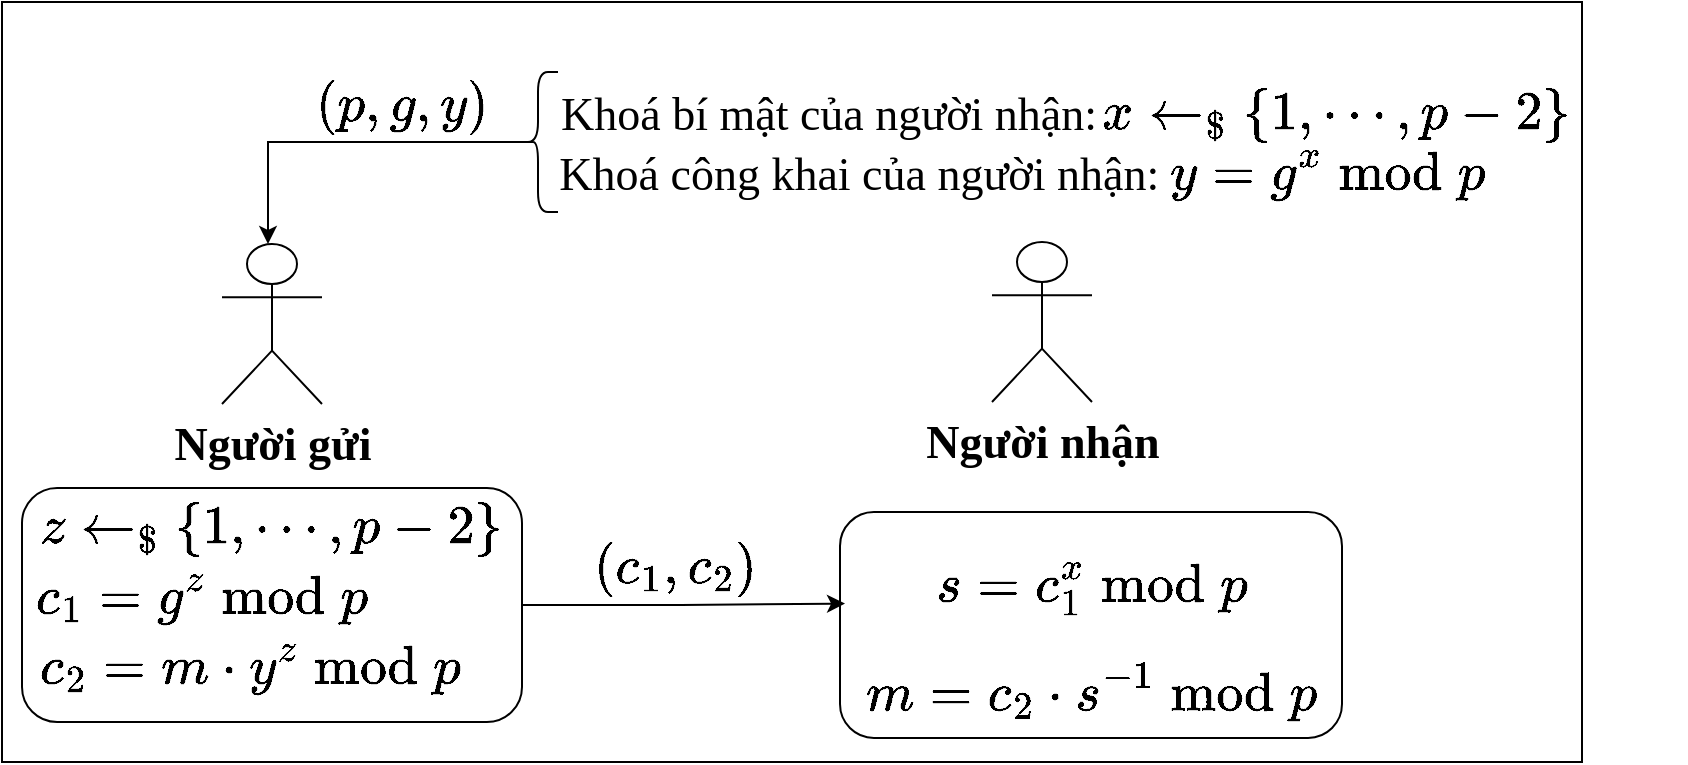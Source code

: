 <mxfile version="28.1.1">
  <diagram name="Page-1" id="QSrvdx83Vr1VwmNzBK8h">
    <mxGraphModel dx="1426" dy="832" grid="1" gridSize="10" guides="1" tooltips="1" connect="1" arrows="1" fold="1" page="1" pageScale="1" pageWidth="827" pageHeight="1169" math="1" shadow="0">
      <root>
        <mxCell id="0" />
        <mxCell id="1" parent="0" />
        <mxCell id="OC3_dLONtuSQOPXul3dN-1" value="" style="rounded=0;whiteSpace=wrap;html=1;" parent="1" vertex="1">
          <mxGeometry x="24" y="20" width="790" height="380" as="geometry" />
        </mxCell>
        <mxCell id="OC3_dLONtuSQOPXul3dN-2" value="&lt;b&gt;&lt;font face=&quot;Times New Roman&quot; style=&quot;font-size: 23px;&quot;&gt;Người gửi&lt;/font&gt;&lt;/b&gt;" style="shape=umlActor;verticalLabelPosition=bottom;verticalAlign=top;html=1;outlineConnect=0;" parent="1" vertex="1">
          <mxGeometry x="134" y="141" width="50" height="80" as="geometry" />
        </mxCell>
        <mxCell id="OC3_dLONtuSQOPXul3dN-3" value="" style="rounded=1;whiteSpace=wrap;html=1;" parent="1" vertex="1">
          <mxGeometry x="34" y="263" width="250" height="117" as="geometry" />
        </mxCell>
        <mxCell id="OC3_dLONtuSQOPXul3dN-4" value="&lt;b&gt;&lt;font face=&quot;Times New Roman&quot; style=&quot;font-size: 23px;&quot;&gt;Người nhận&lt;/font&gt;&lt;/b&gt;" style="shape=umlActor;verticalLabelPosition=bottom;verticalAlign=top;html=1;outlineConnect=0;" parent="1" vertex="1">
          <mxGeometry x="519" y="140" width="50" height="80" as="geometry" />
        </mxCell>
        <mxCell id="OC3_dLONtuSQOPXul3dN-5" value="&lt;br&gt;&lt;div&gt;&lt;font style=&quot;font-size: 23px;&quot;&gt;$$s=c_1^x \bmod p$$&lt;/font&gt;&lt;/div&gt;&lt;div&gt;&lt;font style=&quot;font-size: 23px;&quot;&gt;$$m=c_2\cdot s^{-1} \bmod p$$&lt;/font&gt;&lt;/div&gt;" style="rounded=1;whiteSpace=wrap;html=1;" parent="1" vertex="1">
          <mxGeometry x="443" y="275" width="251" height="113" as="geometry" />
        </mxCell>
        <mxCell id="OC3_dLONtuSQOPXul3dN-6" style="edgeStyle=orthogonalEdgeStyle;rounded=0;orthogonalLoop=1;jettySize=auto;html=1;entryX=0.01;entryY=0.405;entryDx=0;entryDy=0;entryPerimeter=0;" parent="1" source="OC3_dLONtuSQOPXul3dN-3" target="OC3_dLONtuSQOPXul3dN-5" edge="1">
          <mxGeometry relative="1" as="geometry" />
        </mxCell>
        <mxCell id="OC3_dLONtuSQOPXul3dN-7" value="&lt;font style=&quot;font-size: 23px;&quot;&gt;$$(c_1, c_2)$$&lt;/font&gt;" style="text;html=1;align=center;verticalAlign=middle;resizable=0;points=[];autosize=1;strokeColor=none;fillColor=none;" parent="1" vertex="1">
          <mxGeometry x="270" y="283" width="180" height="40" as="geometry" />
        </mxCell>
        <mxCell id="OC3_dLONtuSQOPXul3dN-8" value="&lt;font style=&quot;font-size: 23px;&quot;&gt;$$x\gets_{\$} \{1, \cdots, p-2\}$$&lt;/font&gt;" style="text;html=1;align=center;verticalAlign=middle;resizable=0;points=[];autosize=1;strokeColor=none;fillColor=none;" parent="1" vertex="1">
          <mxGeometry x="516" y="56" width="350" height="40" as="geometry" />
        </mxCell>
        <mxCell id="OC3_dLONtuSQOPXul3dN-9" value="&lt;font face=&quot;Times New Roman&quot; style=&quot;font-size: 23px;&quot;&gt;Khoá bí mật của người nhận:&lt;/font&gt;" style="text;html=1;align=center;verticalAlign=middle;resizable=0;points=[];autosize=1;strokeColor=none;fillColor=none;" parent="1" vertex="1">
          <mxGeometry x="292" y="56" width="290" height="40" as="geometry" />
        </mxCell>
        <mxCell id="OC3_dLONtuSQOPXul3dN-10" value="&lt;font face=&quot;Times New Roman&quot; style=&quot;font-size: 23px;&quot;&gt;Khoá công khai của người nhận:&amp;nbsp;&lt;/font&gt;" style="text;html=1;align=center;verticalAlign=middle;resizable=0;points=[];autosize=1;strokeColor=none;fillColor=none;" parent="1" vertex="1">
          <mxGeometry x="290" y="86" width="330" height="40" as="geometry" />
        </mxCell>
        <mxCell id="OC3_dLONtuSQOPXul3dN-12" value="&lt;span style=&quot;caret-color: rgb(0, 0, 0); color: rgb(0, 0, 0); font-family: Helvetica; font-size: 23px; font-style: normal; font-variant-caps: normal; font-weight: 400; letter-spacing: normal; text-align: center; text-indent: 0px; text-transform: none; white-space: nowrap; word-spacing: 0px; -webkit-text-stroke-width: 0px; background-color: rgb(236, 236, 236); text-decoration: none; float: none; display: inline !important;&quot;&gt;$$(p, g, y)$$&lt;/span&gt;" style="text;whiteSpace=wrap;html=1;" parent="1" vertex="1">
          <mxGeometry x="179" y="29" width="100" height="50" as="geometry" />
        </mxCell>
        <mxCell id="OC3_dLONtuSQOPXul3dN-13" value="&lt;span style=&quot;caret-color: rgb(0, 0, 0); color: rgb(0, 0, 0); font-family: Helvetica; font-size: 23px; font-style: normal; font-variant-caps: normal; font-weight: 400; letter-spacing: normal; text-align: center; text-indent: 0px; text-transform: none; white-space: nowrap; word-spacing: 0px; -webkit-text-stroke-width: 0px; background-color: rgb(236, 236, 236); text-decoration: none; float: none; display: inline !important;&quot;&gt;$$y=g^x \bmod p$$&lt;/span&gt;" style="text;whiteSpace=wrap;html=1;" parent="1" vertex="1">
          <mxGeometry x="605.5" y="63" width="100" height="50" as="geometry" />
        </mxCell>
        <mxCell id="OC3_dLONtuSQOPXul3dN-14" style="edgeStyle=orthogonalEdgeStyle;rounded=0;orthogonalLoop=1;jettySize=auto;html=1;exitX=0.1;exitY=0.5;exitDx=0;exitDy=0;exitPerimeter=0;" parent="1" source="OC3_dLONtuSQOPXul3dN-15" edge="1">
          <mxGeometry relative="1" as="geometry">
            <mxPoint x="344" y="90" as="sourcePoint" />
            <mxPoint x="157" y="141" as="targetPoint" />
            <Array as="points">
              <mxPoint x="157" y="90" />
            </Array>
          </mxGeometry>
        </mxCell>
        <mxCell id="OC3_dLONtuSQOPXul3dN-15" value="" style="shape=curlyBracket;whiteSpace=wrap;html=1;rounded=1;labelPosition=left;verticalLabelPosition=middle;align=right;verticalAlign=middle;" parent="1" vertex="1">
          <mxGeometry x="282" y="55" width="20" height="70" as="geometry" />
        </mxCell>
        <mxCell id="OC3_dLONtuSQOPXul3dN-21" value="&lt;span style=&quot;caret-color: rgb(0, 0, 0); color: rgb(0, 0, 0); font-family: Helvetica; font-size: 23px; font-style: normal; font-variant-caps: normal; font-weight: 400; letter-spacing: normal; text-align: center; text-indent: 0px; text-transform: none; white-space: nowrap; word-spacing: 0px; -webkit-text-stroke-width: 0px; background-color: rgb(236, 236, 236); text-decoration: none; float: none; display: inline !important;&quot;&gt;$$z \gets_{\$} \{1, \cdots, p-2\}$$&lt;/span&gt;" style="text;whiteSpace=wrap;html=1;" parent="1" vertex="1">
          <mxGeometry x="41" y="240" width="290" height="50" as="geometry" />
        </mxCell>
        <mxCell id="OC3_dLONtuSQOPXul3dN-22" value="&lt;span style=&quot;caret-color: rgb(0, 0, 0); color: rgb(0, 0, 0); font-family: Helvetica; font-size: 23px; font-style: normal; font-variant-caps: normal; font-weight: 400; letter-spacing: normal; text-align: center; text-indent: 0px; text-transform: none; white-space: normal; word-spacing: 0px; -webkit-text-stroke-width: 0px; background-color: rgb(236, 236, 236); text-decoration: none; float: none; display: inline !important;&quot;&gt;$$c_1=g^z \bmod &amp;nbsp;p$$&lt;/span&gt;" style="text;whiteSpace=wrap;html=1;" parent="1" vertex="1">
          <mxGeometry x="39" y="275" width="270" height="50" as="geometry" />
        </mxCell>
        <mxCell id="OC3_dLONtuSQOPXul3dN-23" value="&lt;span style=&quot;caret-color: rgb(0, 0, 0); color: rgb(0, 0, 0); font-family: Helvetica; font-size: 23px; font-style: normal; font-variant-caps: normal; font-weight: 400; letter-spacing: normal; text-align: center; text-indent: 0px; text-transform: none; white-space: normal; word-spacing: 0px; -webkit-text-stroke-width: 0px; background-color: rgb(236, 236, 236); text-decoration: none; float: none; display: inline !important;&quot;&gt;$$c_2=m\cdot y^z \bmod p$$&lt;/span&gt;" style="text;whiteSpace=wrap;html=1;" parent="1" vertex="1">
          <mxGeometry x="41" y="310" width="330" height="50" as="geometry" />
        </mxCell>
      </root>
    </mxGraphModel>
  </diagram>
</mxfile>
